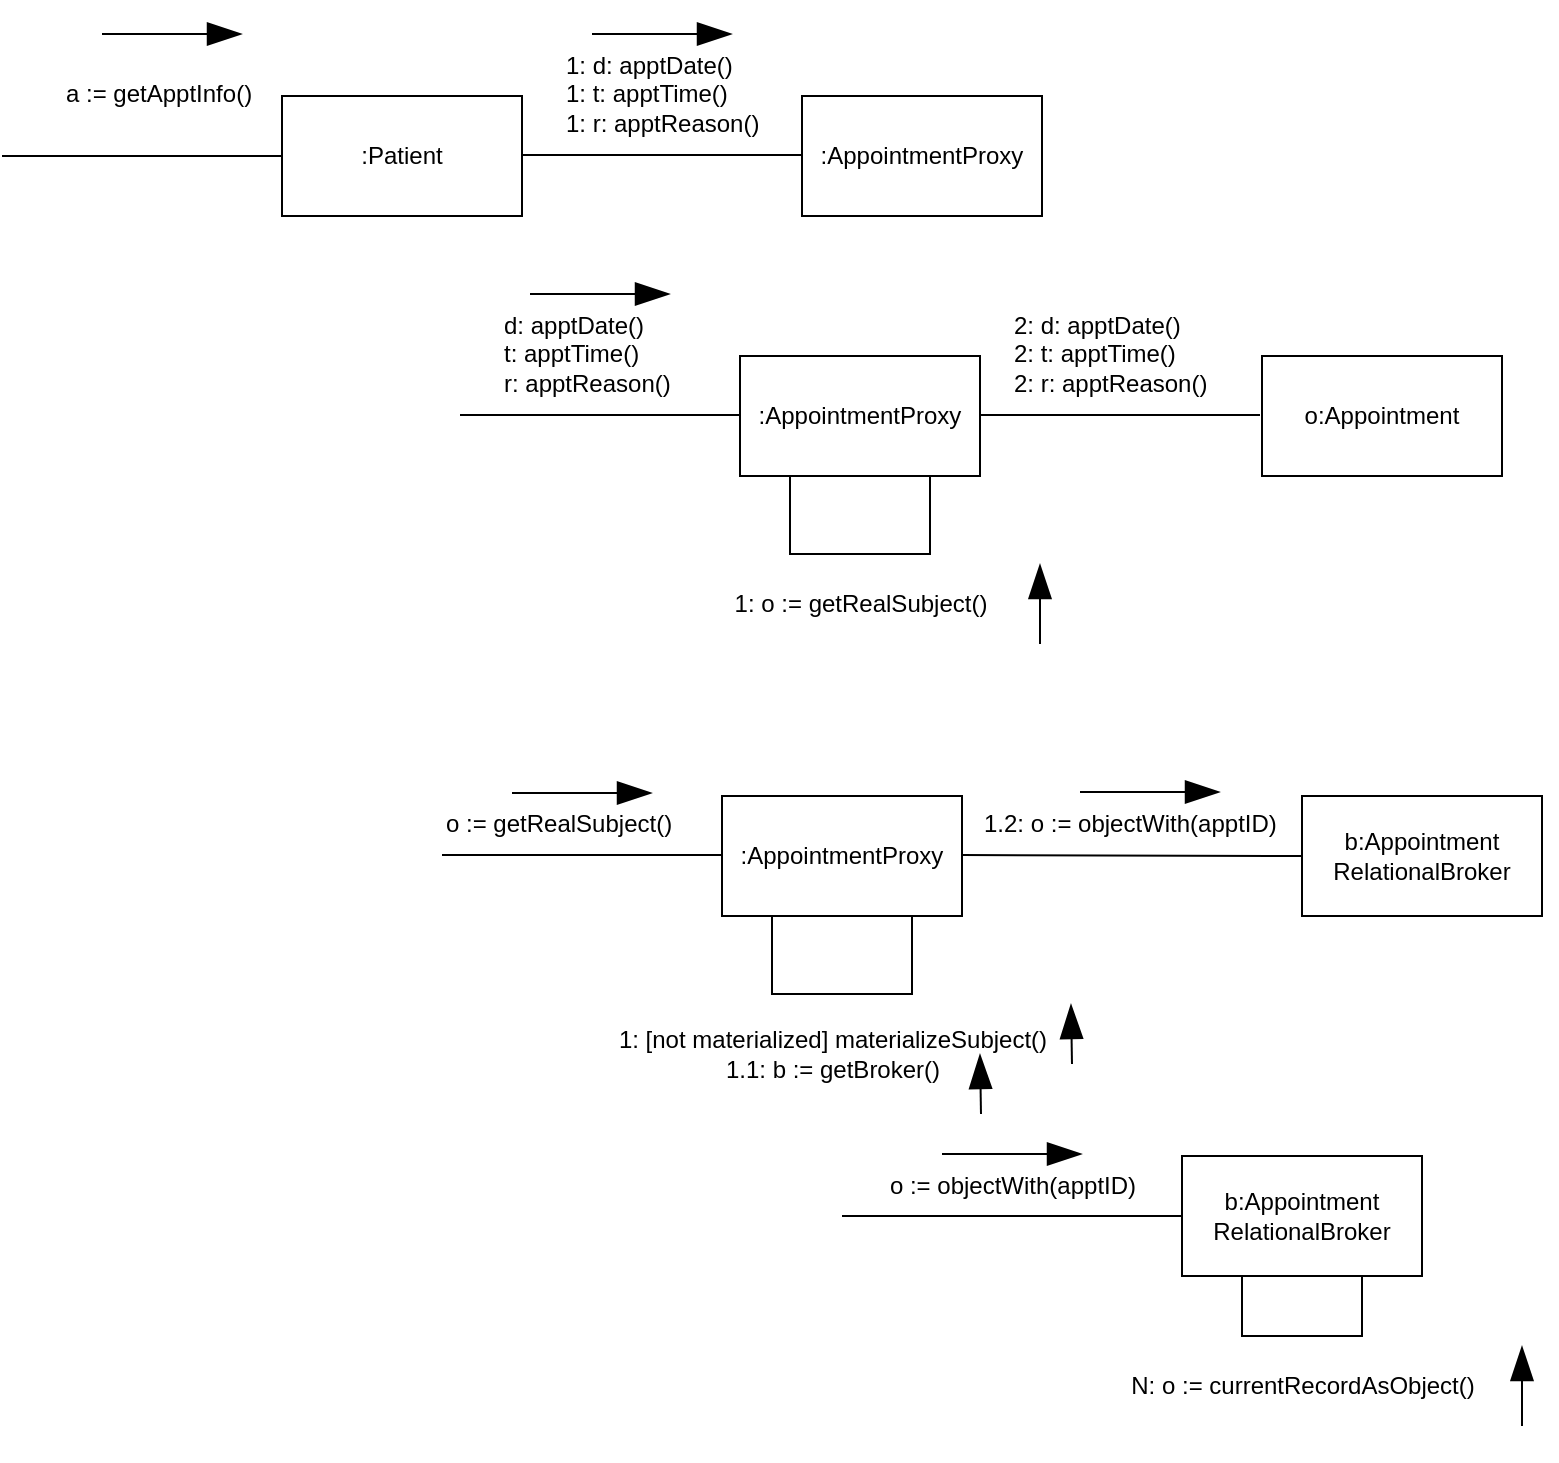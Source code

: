 <mxfile version="21.6.6" type="google">
  <diagram name="Page-1" id="vNW7Qj9xpK_tZdZ1rPbi">
    <mxGraphModel grid="1" page="1" gridSize="10" guides="1" tooltips="1" connect="1" arrows="1" fold="1" pageScale="1" pageWidth="850" pageHeight="1100" math="0" shadow="0">
      <root>
        <mxCell id="0" />
        <mxCell id="1" parent="0" />
        <mxCell id="ZOA7TTGmxDjnR7E-JTwp-13" value="" style="rounded=0;whiteSpace=wrap;html=1;" vertex="1" parent="1">
          <mxGeometry x="424" y="250" width="70" height="60" as="geometry" />
        </mxCell>
        <mxCell id="ZOA7TTGmxDjnR7E-JTwp-1" value=":Patient" style="rounded=0;whiteSpace=wrap;html=1;" vertex="1" parent="1">
          <mxGeometry x="170" y="81" width="120" height="60" as="geometry" />
        </mxCell>
        <mxCell id="ZOA7TTGmxDjnR7E-JTwp-2" value="" style="endArrow=none;html=1;rounded=0;entryX=0;entryY=0.5;entryDx=0;entryDy=0;" edge="1" parent="1" target="ZOA7TTGmxDjnR7E-JTwp-1">
          <mxGeometry width="50" height="50" relative="1" as="geometry">
            <mxPoint x="30" y="111" as="sourcePoint" />
            <mxPoint x="20" y="86" as="targetPoint" />
          </mxGeometry>
        </mxCell>
        <mxCell id="ZOA7TTGmxDjnR7E-JTwp-3" value="a := getApptInfo()" style="text;html=1;align=left;verticalAlign=middle;resizable=0;points=[];autosize=1;strokeColor=none;fillColor=none;" vertex="1" parent="1">
          <mxGeometry x="60" y="65" width="120" height="30" as="geometry" />
        </mxCell>
        <mxCell id="ZOA7TTGmxDjnR7E-JTwp-4" value="" style="endArrow=blockThin;html=1;rounded=0;endFill=1;startSize=6;endSize=15;" edge="1" parent="1">
          <mxGeometry width="50" height="50" relative="1" as="geometry">
            <mxPoint x="80" y="50" as="sourcePoint" />
            <mxPoint x="150" y="50" as="targetPoint" />
          </mxGeometry>
        </mxCell>
        <mxCell id="ZOA7TTGmxDjnR7E-JTwp-5" value="" style="endArrow=none;html=1;rounded=0;entryX=0;entryY=0.5;entryDx=0;entryDy=0;" edge="1" parent="1">
          <mxGeometry width="50" height="50" relative="1" as="geometry">
            <mxPoint x="290" y="110.5" as="sourcePoint" />
            <mxPoint x="430" y="110.5" as="targetPoint" />
          </mxGeometry>
        </mxCell>
        <mxCell id="ZOA7TTGmxDjnR7E-JTwp-6" value=":AppointmentProxy" style="rounded=0;whiteSpace=wrap;html=1;" vertex="1" parent="1">
          <mxGeometry x="430" y="81" width="120" height="60" as="geometry" />
        </mxCell>
        <mxCell id="ZOA7TTGmxDjnR7E-JTwp-7" value="1: d: apptDate()&lt;div&gt;1: t: apptTime()&lt;/div&gt;&lt;div&gt;1: r: apptReason()&lt;br&gt;&lt;/div&gt;" style="text;html=1;align=left;verticalAlign=middle;resizable=0;points=[];autosize=1;strokeColor=none;fillColor=none;" vertex="1" parent="1">
          <mxGeometry x="310" y="50" width="120" height="60" as="geometry" />
        </mxCell>
        <mxCell id="ZOA7TTGmxDjnR7E-JTwp-8" value="" style="endArrow=blockThin;html=1;rounded=0;endFill=1;startSize=6;endSize=15;" edge="1" parent="1">
          <mxGeometry width="50" height="50" relative="1" as="geometry">
            <mxPoint x="325" y="50" as="sourcePoint" />
            <mxPoint x="395" y="50" as="targetPoint" />
          </mxGeometry>
        </mxCell>
        <mxCell id="ZOA7TTGmxDjnR7E-JTwp-9" value="" style="endArrow=none;html=1;rounded=0;entryX=0;entryY=0.5;entryDx=0;entryDy=0;" edge="1" parent="1">
          <mxGeometry width="50" height="50" relative="1" as="geometry">
            <mxPoint x="259" y="240.5" as="sourcePoint" />
            <mxPoint x="399" y="240.5" as="targetPoint" />
          </mxGeometry>
        </mxCell>
        <mxCell id="ZOA7TTGmxDjnR7E-JTwp-10" value=":AppointmentProxy" style="rounded=0;whiteSpace=wrap;html=1;" vertex="1" parent="1">
          <mxGeometry x="399" y="211" width="120" height="60" as="geometry" />
        </mxCell>
        <mxCell id="ZOA7TTGmxDjnR7E-JTwp-11" value="d: apptDate()&lt;div&gt;t: apptTime()&lt;/div&gt;&lt;div&gt;r: apptReason()&lt;br&gt;&lt;/div&gt;" style="text;html=1;align=left;verticalAlign=middle;resizable=0;points=[];autosize=1;strokeColor=none;fillColor=none;" vertex="1" parent="1">
          <mxGeometry x="279" y="180" width="110" height="60" as="geometry" />
        </mxCell>
        <mxCell id="ZOA7TTGmxDjnR7E-JTwp-12" value="" style="endArrow=blockThin;html=1;rounded=0;endFill=1;startSize=6;endSize=15;" edge="1" parent="1">
          <mxGeometry width="50" height="50" relative="1" as="geometry">
            <mxPoint x="294" y="180" as="sourcePoint" />
            <mxPoint x="364" y="180" as="targetPoint" />
          </mxGeometry>
        </mxCell>
        <mxCell id="ZOA7TTGmxDjnR7E-JTwp-14" value="1: o := getRealSubject()" style="text;html=1;align=center;verticalAlign=middle;resizable=0;points=[];autosize=1;strokeColor=none;fillColor=none;" vertex="1" parent="1">
          <mxGeometry x="384" y="320" width="150" height="30" as="geometry" />
        </mxCell>
        <mxCell id="ZOA7TTGmxDjnR7E-JTwp-15" value="" style="endArrow=blockThin;html=1;rounded=0;endFill=1;startSize=6;endSize=15;" edge="1" parent="1">
          <mxGeometry width="50" height="50" relative="1" as="geometry">
            <mxPoint x="549" y="355" as="sourcePoint" />
            <mxPoint x="549" y="315" as="targetPoint" />
          </mxGeometry>
        </mxCell>
        <mxCell id="ZOA7TTGmxDjnR7E-JTwp-16" value="" style="endArrow=none;html=1;rounded=0;entryX=0;entryY=0.5;entryDx=0;entryDy=0;" edge="1" parent="1">
          <mxGeometry width="50" height="50" relative="1" as="geometry">
            <mxPoint x="519" y="240.5" as="sourcePoint" />
            <mxPoint x="659" y="240.5" as="targetPoint" />
          </mxGeometry>
        </mxCell>
        <mxCell id="ZOA7TTGmxDjnR7E-JTwp-17" value="2: d: apptDate()&lt;div&gt;2: t: apptTime()&lt;/div&gt;&lt;div&gt;2: r: apptReason()&lt;br&gt;&lt;/div&gt;" style="text;html=1;align=left;verticalAlign=middle;resizable=0;points=[];autosize=1;strokeColor=none;fillColor=none;" vertex="1" parent="1">
          <mxGeometry x="534" y="180" width="120" height="60" as="geometry" />
        </mxCell>
        <mxCell id="ZOA7TTGmxDjnR7E-JTwp-18" value="o:Appointment" style="rounded=0;whiteSpace=wrap;html=1;" vertex="1" parent="1">
          <mxGeometry x="660" y="211" width="120" height="60" as="geometry" />
        </mxCell>
        <mxCell id="ZOA7TTGmxDjnR7E-JTwp-19" value="" style="rounded=0;whiteSpace=wrap;html=1;" vertex="1" parent="1">
          <mxGeometry x="415" y="470" width="70" height="60" as="geometry" />
        </mxCell>
        <mxCell id="ZOA7TTGmxDjnR7E-JTwp-20" value="" style="endArrow=none;html=1;rounded=0;entryX=0;entryY=0.5;entryDx=0;entryDy=0;" edge="1" parent="1">
          <mxGeometry width="50" height="50" relative="1" as="geometry">
            <mxPoint x="250" y="460.5" as="sourcePoint" />
            <mxPoint x="390" y="460.5" as="targetPoint" />
          </mxGeometry>
        </mxCell>
        <mxCell id="ZOA7TTGmxDjnR7E-JTwp-21" value=":AppointmentProxy" style="rounded=0;whiteSpace=wrap;html=1;" vertex="1" parent="1">
          <mxGeometry x="390" y="431" width="120" height="60" as="geometry" />
        </mxCell>
        <mxCell id="ZOA7TTGmxDjnR7E-JTwp-22" value="o := getRealSubject()" style="text;html=1;align=left;verticalAlign=middle;resizable=0;points=[];autosize=1;strokeColor=none;fillColor=none;" vertex="1" parent="1">
          <mxGeometry x="250" y="430" width="140" height="30" as="geometry" />
        </mxCell>
        <mxCell id="ZOA7TTGmxDjnR7E-JTwp-23" value="" style="endArrow=blockThin;html=1;rounded=0;endFill=1;startSize=6;endSize=15;" edge="1" parent="1">
          <mxGeometry width="50" height="50" relative="1" as="geometry">
            <mxPoint x="285" y="429.5" as="sourcePoint" />
            <mxPoint x="355" y="429.5" as="targetPoint" />
          </mxGeometry>
        </mxCell>
        <mxCell id="ZOA7TTGmxDjnR7E-JTwp-26" value="" style="endArrow=none;html=1;rounded=0;entryX=0;entryY=0.5;entryDx=0;entryDy=0;" edge="1" parent="1" target="ZOA7TTGmxDjnR7E-JTwp-28">
          <mxGeometry width="50" height="50" relative="1" as="geometry">
            <mxPoint x="510" y="460.5" as="sourcePoint" />
            <mxPoint x="650" y="460.5" as="targetPoint" />
          </mxGeometry>
        </mxCell>
        <mxCell id="ZOA7TTGmxDjnR7E-JTwp-27" value="1.2: o := objectWith(apptID)" style="text;html=1;align=left;verticalAlign=middle;resizable=0;points=[];autosize=1;strokeColor=none;fillColor=none;" vertex="1" parent="1">
          <mxGeometry x="519" y="430" width="170" height="30" as="geometry" />
        </mxCell>
        <mxCell id="ZOA7TTGmxDjnR7E-JTwp-28" value="b:Appointment&lt;br&gt;RelationalBroker" style="rounded=0;whiteSpace=wrap;html=1;" vertex="1" parent="1">
          <mxGeometry x="680" y="431" width="120" height="60" as="geometry" />
        </mxCell>
        <mxCell id="ZOA7TTGmxDjnR7E-JTwp-29" value="" style="endArrow=blockThin;html=1;rounded=0;endFill=1;startSize=6;endSize=15;" edge="1" parent="1">
          <mxGeometry width="50" height="50" relative="1" as="geometry">
            <mxPoint x="569" y="429" as="sourcePoint" />
            <mxPoint x="639" y="429" as="targetPoint" />
          </mxGeometry>
        </mxCell>
        <mxCell id="ZOA7TTGmxDjnR7E-JTwp-31" value="&lt;div&gt;1: [not materialized] materializeSubject()&lt;br&gt;&lt;/div&gt;&lt;div&gt;1.1: b := getBroker()&lt;/div&gt;" style="text;html=1;align=center;verticalAlign=middle;resizable=0;points=[];autosize=1;strokeColor=none;fillColor=none;" vertex="1" parent="1">
          <mxGeometry x="324.5" y="540" width="240" height="40" as="geometry" />
        </mxCell>
        <mxCell id="ZOA7TTGmxDjnR7E-JTwp-33" value="" style="rounded=0;whiteSpace=wrap;html=1;" vertex="1" parent="1">
          <mxGeometry x="650" y="641" width="60" height="60" as="geometry" />
        </mxCell>
        <mxCell id="ZOA7TTGmxDjnR7E-JTwp-34" value="" style="endArrow=none;html=1;rounded=0;entryX=0;entryY=0.5;entryDx=0;entryDy=0;" edge="1" parent="1" target="ZOA7TTGmxDjnR7E-JTwp-35">
          <mxGeometry width="50" height="50" relative="1" as="geometry">
            <mxPoint x="450" y="641" as="sourcePoint" />
            <mxPoint x="630" y="641" as="targetPoint" />
          </mxGeometry>
        </mxCell>
        <mxCell id="ZOA7TTGmxDjnR7E-JTwp-35" value="b:Appointment&lt;br&gt;RelationalBroker" style="rounded=0;whiteSpace=wrap;html=1;" vertex="1" parent="1">
          <mxGeometry x="620" y="611" width="120" height="60" as="geometry" />
        </mxCell>
        <mxCell id="ZOA7TTGmxDjnR7E-JTwp-36" value="o := objectWith(apptID)" style="text;html=1;align=center;verticalAlign=middle;resizable=0;points=[];autosize=1;strokeColor=none;fillColor=none;" vertex="1" parent="1">
          <mxGeometry x="460" y="611" width="150" height="30" as="geometry" />
        </mxCell>
        <mxCell id="ZOA7TTGmxDjnR7E-JTwp-37" value="" style="endArrow=blockThin;html=1;rounded=0;endFill=1;startSize=6;endSize=15;" edge="1" parent="1">
          <mxGeometry width="50" height="50" relative="1" as="geometry">
            <mxPoint x="500" y="610" as="sourcePoint" />
            <mxPoint x="570" y="610" as="targetPoint" />
          </mxGeometry>
        </mxCell>
        <mxCell id="ZOA7TTGmxDjnR7E-JTwp-38" value="N: o := currentRecordAsObject()" style="text;html=1;align=center;verticalAlign=middle;resizable=0;points=[];autosize=1;strokeColor=none;fillColor=none;" vertex="1" parent="1">
          <mxGeometry x="580" y="711" width="200" height="30" as="geometry" />
        </mxCell>
        <mxCell id="ZOA7TTGmxDjnR7E-JTwp-39" value="" style="endArrow=blockThin;html=1;rounded=0;endFill=1;startSize=6;endSize=15;" edge="1" parent="1">
          <mxGeometry width="50" height="50" relative="1" as="geometry">
            <mxPoint x="790" y="746" as="sourcePoint" />
            <mxPoint x="790" y="706" as="targetPoint" />
          </mxGeometry>
        </mxCell>
        <mxCell id="ZOA7TTGmxDjnR7E-JTwp-40" value="" style="endArrow=blockThin;html=1;rounded=0;endFill=1;startSize=6;endSize=15;" edge="1" parent="1">
          <mxGeometry width="50" height="50" relative="1" as="geometry">
            <mxPoint x="565" y="565" as="sourcePoint" />
            <mxPoint x="564.5" y="535" as="targetPoint" />
          </mxGeometry>
        </mxCell>
        <mxCell id="ZOA7TTGmxDjnR7E-JTwp-41" value="" style="endArrow=blockThin;html=1;rounded=0;endFill=1;startSize=6;endSize=15;" edge="1" parent="1">
          <mxGeometry width="50" height="50" relative="1" as="geometry">
            <mxPoint x="519.5" y="590" as="sourcePoint" />
            <mxPoint x="519" y="560" as="targetPoint" />
          </mxGeometry>
        </mxCell>
      </root>
    </mxGraphModel>
  </diagram>
</mxfile>
